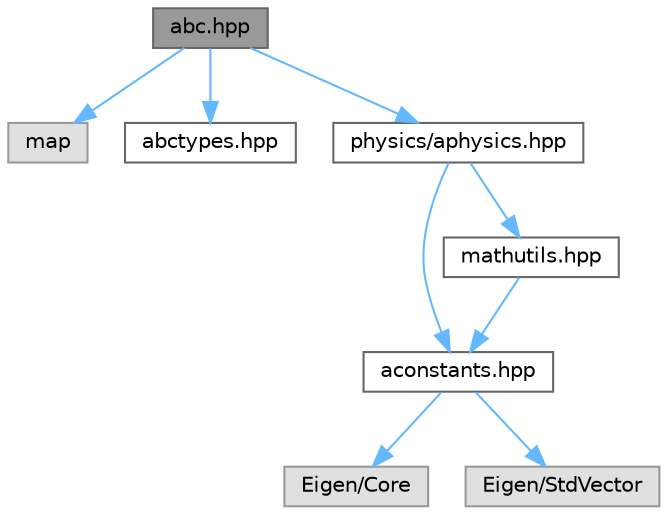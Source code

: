 digraph "abc.hpp"
{
 // LATEX_PDF_SIZE
  bgcolor="transparent";
  edge [fontname=Helvetica,fontsize=10,labelfontname=Helvetica,labelfontsize=10];
  node [fontname=Helvetica,fontsize=10,shape=box,height=0.2,width=0.4];
  Node1 [id="Node000001",label="abc.hpp",height=0.2,width=0.4,color="gray40", fillcolor="grey60", style="filled", fontcolor="black",tooltip="Boundary conditions management."];
  Node1 -> Node2 [id="edge1_Node000001_Node000002",color="steelblue1",style="solid",tooltip=" "];
  Node2 [id="Node000002",label="map",height=0.2,width=0.4,color="grey60", fillcolor="#E0E0E0", style="filled",tooltip=" "];
  Node1 -> Node3 [id="edge2_Node000001_Node000003",color="steelblue1",style="solid",tooltip=" "];
  Node3 [id="Node000003",label="abctypes.hpp",height=0.2,width=0.4,color="grey40", fillcolor="white", style="filled",URL="$abctypes_8hpp.html",tooltip="Enumeration of types of boundary conditions."];
  Node1 -> Node4 [id="edge3_Node000001_Node000004",color="steelblue1",style="solid",tooltip=" "];
  Node4 [id="Node000004",label="physics/aphysics.hpp",height=0.2,width=0.4,color="grey40", fillcolor="white", style="filled",URL="$aphysics_8hpp.html",tooltip="Provides analytical flux computation contexts."];
  Node4 -> Node5 [id="edge4_Node000004_Node000005",color="steelblue1",style="solid",tooltip=" "];
  Node5 [id="Node000005",label="aconstants.hpp",height=0.2,width=0.4,color="grey40", fillcolor="white", style="filled",URL="$aconstants_8hpp.html",tooltip="Defines some macro constants and typedefs used throughout the code."];
  Node5 -> Node6 [id="edge5_Node000005_Node000006",color="steelblue1",style="solid",tooltip=" "];
  Node6 [id="Node000006",label="Eigen/Core",height=0.2,width=0.4,color="grey60", fillcolor="#E0E0E0", style="filled",tooltip=" "];
  Node5 -> Node7 [id="edge6_Node000005_Node000007",color="steelblue1",style="solid",tooltip=" "];
  Node7 [id="Node000007",label="Eigen/StdVector",height=0.2,width=0.4,color="grey60", fillcolor="#E0E0E0", style="filled",tooltip=" "];
  Node4 -> Node8 [id="edge7_Node000004_Node000008",color="steelblue1",style="solid",tooltip=" "];
  Node8 [id="Node000008",label="mathutils.hpp",height=0.2,width=0.4,color="grey40", fillcolor="white", style="filled",URL="$mathutils_8hpp.html",tooltip="Provides convenient functions for certain geometric or calculus operations."];
  Node8 -> Node5 [id="edge8_Node000008_Node000005",color="steelblue1",style="solid",tooltip=" "];
}
